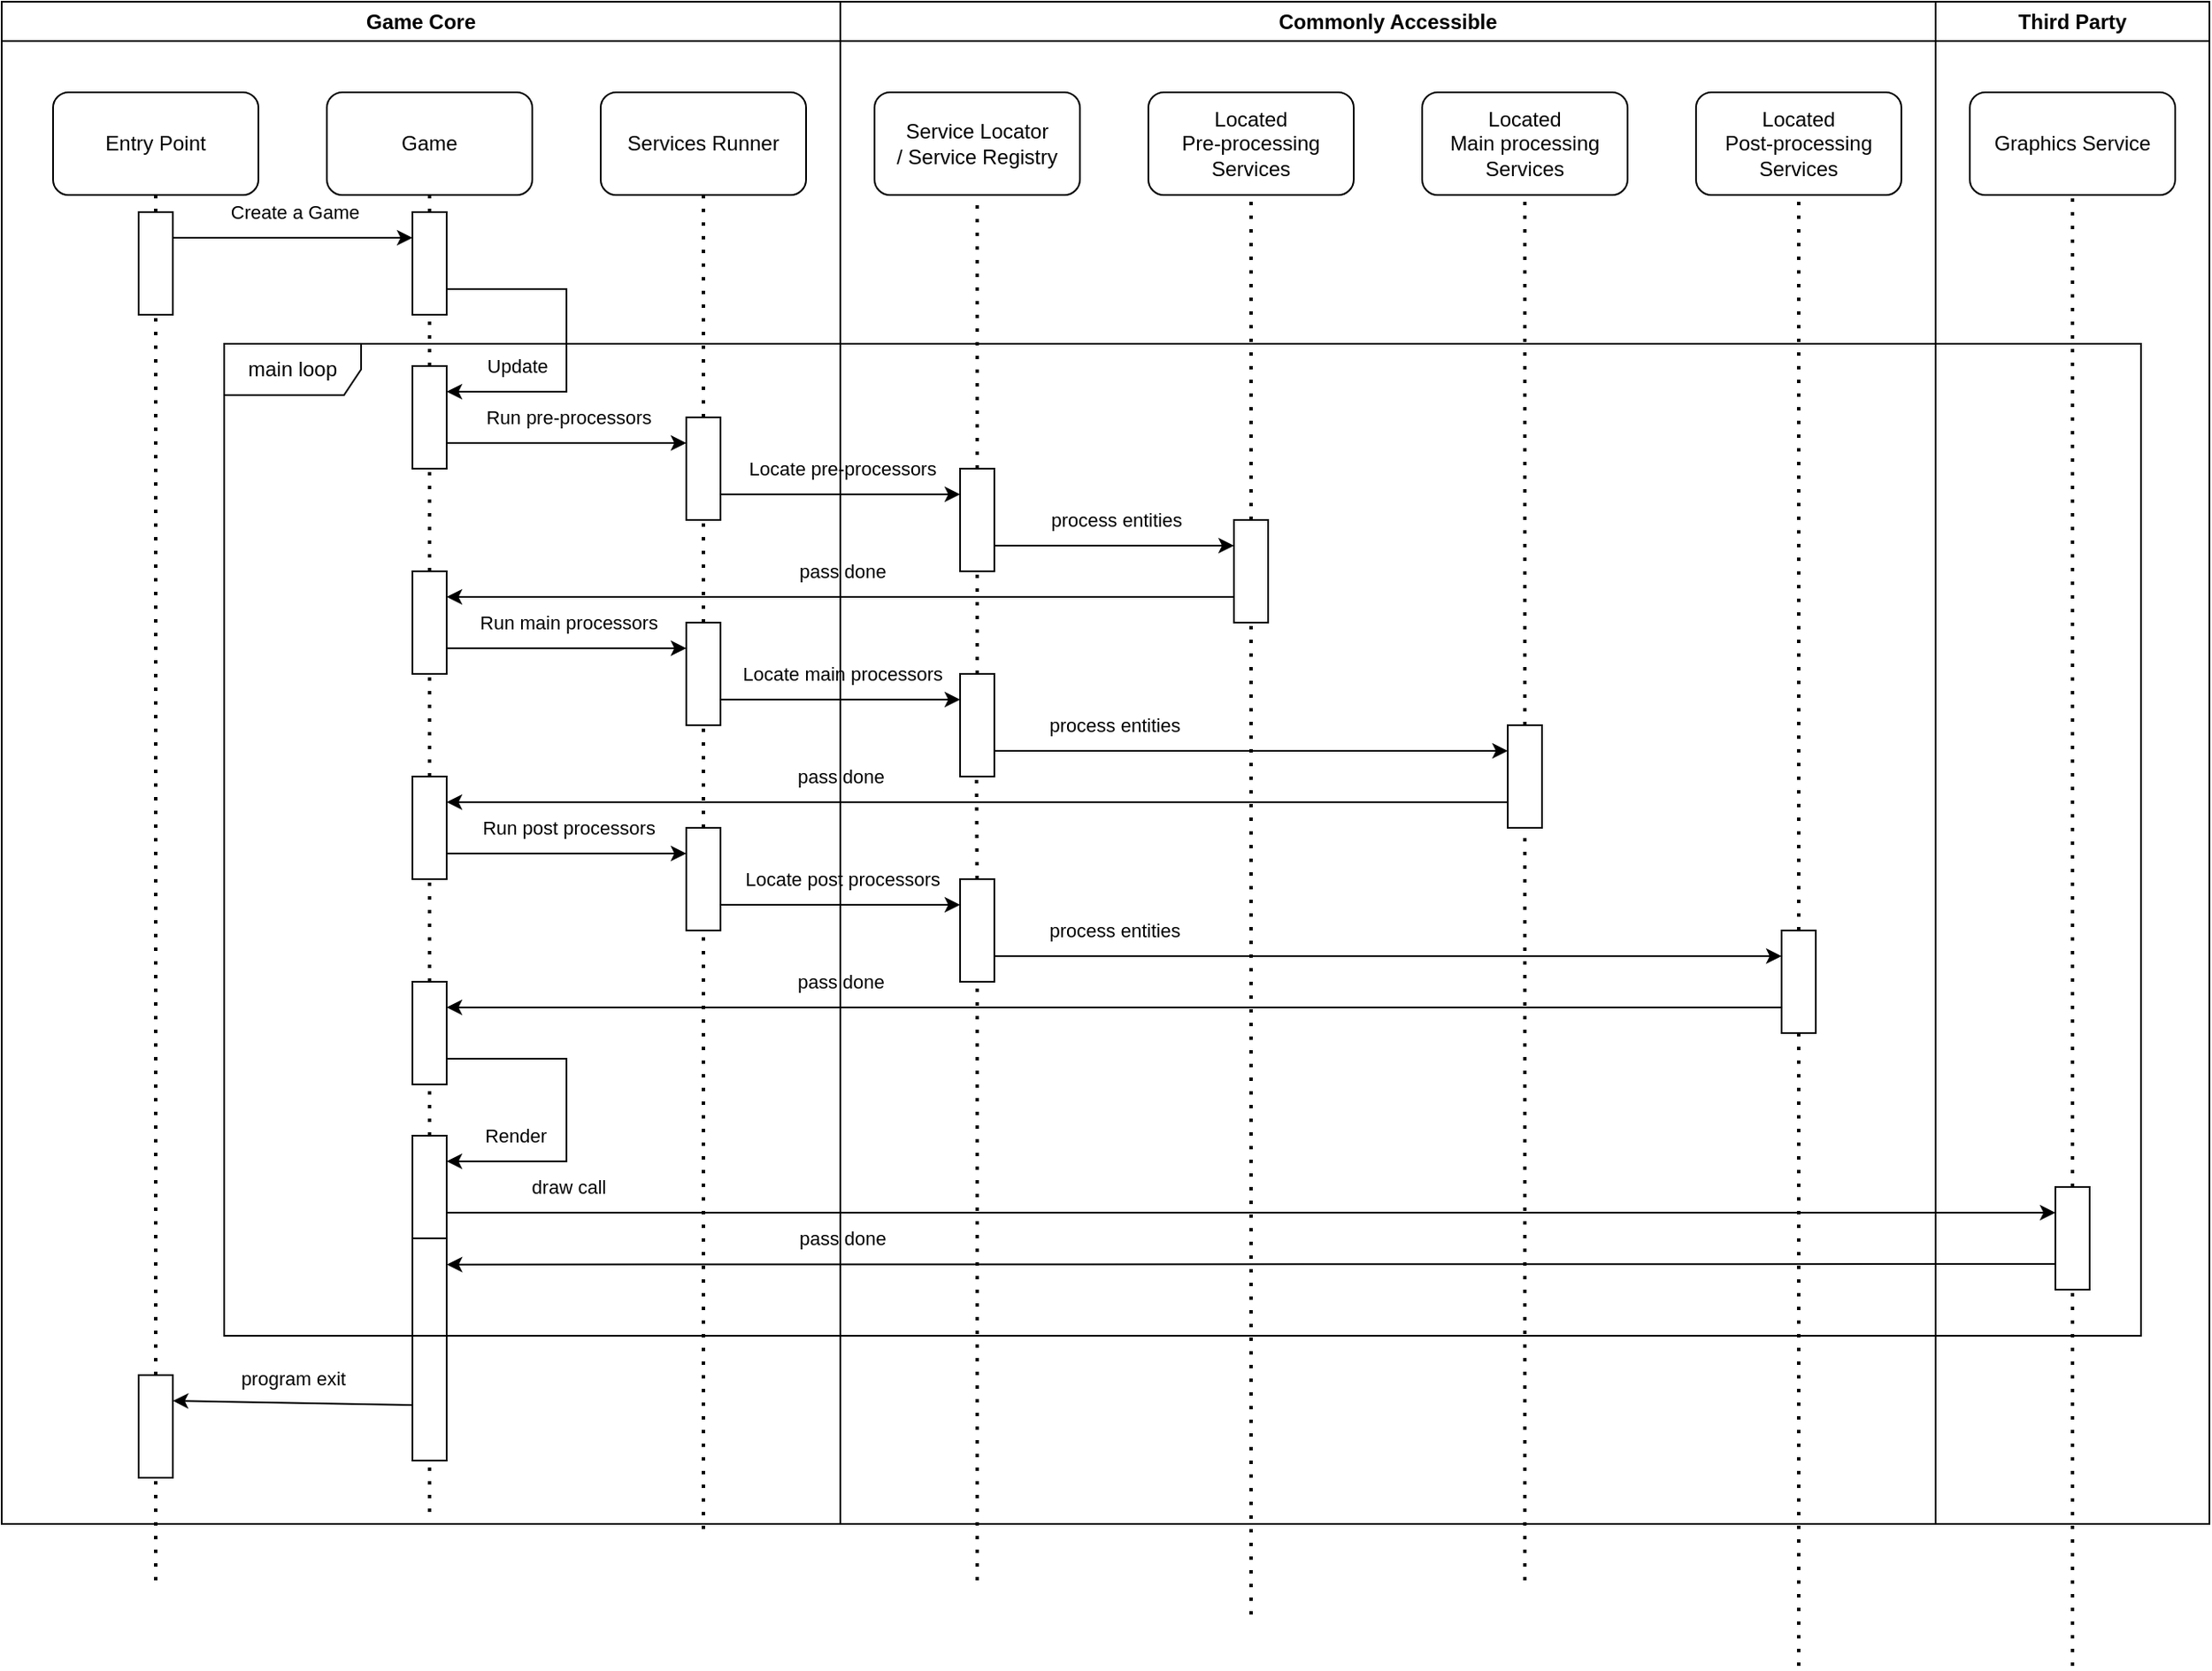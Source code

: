 <mxfile version="21.6.6" type="device">
  <diagram name="Side-1" id="vw_rrur5J-iDs2LkF42w">
    <mxGraphModel dx="1619" dy="869" grid="1" gridSize="10" guides="1" tooltips="1" connect="1" arrows="1" fold="1" page="1" pageScale="1" pageWidth="827" pageHeight="1169" math="0" shadow="0">
      <root>
        <mxCell id="0" />
        <mxCell id="1" parent="0" />
        <mxCell id="frLlcrFo8pHCrfh-rTs9-1" value="" style="endArrow=none;dashed=1;html=1;dashPattern=1 3;strokeWidth=2;rounded=0;" edge="1" parent="1" source="frLlcrFo8pHCrfh-rTs9-113">
          <mxGeometry width="50" height="50" relative="1" as="geometry">
            <mxPoint x="160" y="1080" as="sourcePoint" />
            <mxPoint x="160" y="270" as="targetPoint" />
          </mxGeometry>
        </mxCell>
        <mxCell id="frLlcrFo8pHCrfh-rTs9-19" value="" style="rounded=0;whiteSpace=wrap;html=1;labelBackgroundColor=none;fillColor=none;" vertex="1" parent="1">
          <mxGeometry x="310" y="280" width="20" height="60" as="geometry" />
        </mxCell>
        <mxCell id="frLlcrFo8pHCrfh-rTs9-2" value="Entry Point" style="rounded=1;whiteSpace=wrap;html=1;labelBackgroundColor=none;fillColor=none;" vertex="1" parent="1">
          <mxGeometry x="100" y="210" width="120" height="60" as="geometry" />
        </mxCell>
        <mxCell id="frLlcrFo8pHCrfh-rTs9-3" value="" style="endArrow=none;dashed=1;html=1;dashPattern=1 3;strokeWidth=2;rounded=0;" edge="1" parent="1" source="frLlcrFo8pHCrfh-rTs9-19">
          <mxGeometry width="50" height="50" relative="1" as="geometry">
            <mxPoint x="320" y="850" as="sourcePoint" />
            <mxPoint x="320" y="270" as="targetPoint" />
          </mxGeometry>
        </mxCell>
        <mxCell id="frLlcrFo8pHCrfh-rTs9-4" value="Game" style="rounded=1;whiteSpace=wrap;html=1;labelBackgroundColor=none;fillColor=none;" vertex="1" parent="1">
          <mxGeometry x="260" y="210" width="120" height="60" as="geometry" />
        </mxCell>
        <mxCell id="frLlcrFo8pHCrfh-rTs9-6" value="Services Runner" style="rounded=1;whiteSpace=wrap;html=1;labelBackgroundColor=none;fillColor=none;" vertex="1" parent="1">
          <mxGeometry x="420" y="210" width="120" height="60" as="geometry" />
        </mxCell>
        <mxCell id="frLlcrFo8pHCrfh-rTs9-7" value="" style="endArrow=none;dashed=1;html=1;dashPattern=1 3;strokeWidth=2;rounded=0;" edge="1" parent="1" source="frLlcrFo8pHCrfh-rTs9-46">
          <mxGeometry width="50" height="50" relative="1" as="geometry">
            <mxPoint x="640" y="850" as="sourcePoint" />
            <mxPoint x="640" y="270" as="targetPoint" />
          </mxGeometry>
        </mxCell>
        <mxCell id="frLlcrFo8pHCrfh-rTs9-8" value="Service Locator&lt;br&gt;/ Service Registry" style="rounded=1;whiteSpace=wrap;html=1;labelBackgroundColor=none;fillColor=none;" vertex="1" parent="1">
          <mxGeometry x="580" y="210" width="120" height="60" as="geometry" />
        </mxCell>
        <mxCell id="frLlcrFo8pHCrfh-rTs9-11" value="" style="endArrow=none;dashed=1;html=1;dashPattern=1 3;strokeWidth=2;rounded=0;" edge="1" parent="1" source="frLlcrFo8pHCrfh-rTs9-48">
          <mxGeometry width="50" height="50" relative="1" as="geometry">
            <mxPoint x="800" y="850" as="sourcePoint" />
            <mxPoint x="800" y="270" as="targetPoint" />
          </mxGeometry>
        </mxCell>
        <mxCell id="frLlcrFo8pHCrfh-rTs9-12" value="Located&lt;br&gt;Pre-processing&lt;br&gt;Services" style="rounded=1;whiteSpace=wrap;html=1;labelBackgroundColor=none;fillColor=none;" vertex="1" parent="1">
          <mxGeometry x="740" y="210" width="120" height="60" as="geometry" />
        </mxCell>
        <mxCell id="frLlcrFo8pHCrfh-rTs9-13" value="" style="endArrow=none;dashed=1;html=1;dashPattern=1 3;strokeWidth=2;rounded=0;exitX=0.5;exitY=0;exitDx=0;exitDy=0;" edge="1" parent="1" source="frLlcrFo8pHCrfh-rTs9-86">
          <mxGeometry width="50" height="50" relative="1" as="geometry">
            <mxPoint x="1120" y="850" as="sourcePoint" />
            <mxPoint x="1120" y="270" as="targetPoint" />
          </mxGeometry>
        </mxCell>
        <mxCell id="frLlcrFo8pHCrfh-rTs9-14" value="Located&lt;br&gt;Post-processing&lt;br&gt;Services" style="rounded=1;whiteSpace=wrap;html=1;labelBackgroundColor=none;fillColor=none;" vertex="1" parent="1">
          <mxGeometry x="1060" y="210" width="120" height="60" as="geometry" />
        </mxCell>
        <mxCell id="frLlcrFo8pHCrfh-rTs9-15" value="" style="endArrow=none;dashed=1;html=1;dashPattern=1 3;strokeWidth=2;rounded=0;" edge="1" parent="1" source="frLlcrFo8pHCrfh-rTs9-66">
          <mxGeometry width="50" height="50" relative="1" as="geometry">
            <mxPoint x="960" y="850" as="sourcePoint" />
            <mxPoint x="960" y="270" as="targetPoint" />
          </mxGeometry>
        </mxCell>
        <mxCell id="frLlcrFo8pHCrfh-rTs9-16" value="Located&lt;br&gt;Main processing&lt;br&gt;Services" style="rounded=1;whiteSpace=wrap;html=1;labelBackgroundColor=none;fillColor=none;" vertex="1" parent="1">
          <mxGeometry x="900" y="210" width="120" height="60" as="geometry" />
        </mxCell>
        <mxCell id="frLlcrFo8pHCrfh-rTs9-18" value="" style="endArrow=classic;html=1;rounded=0;exitX=1;exitY=0.25;exitDx=0;exitDy=0;" edge="1" parent="1" source="frLlcrFo8pHCrfh-rTs9-17">
          <mxGeometry width="50" height="50" relative="1" as="geometry">
            <mxPoint x="200" y="350" as="sourcePoint" />
            <mxPoint x="310" y="295" as="targetPoint" />
          </mxGeometry>
        </mxCell>
        <mxCell id="frLlcrFo8pHCrfh-rTs9-22" value="Create a Game" style="edgeLabel;html=1;align=center;verticalAlign=middle;resizable=0;points=[];labelBackgroundColor=none;" vertex="1" connectable="0" parent="frLlcrFo8pHCrfh-rTs9-18">
          <mxGeometry x="-0.365" y="3" relative="1" as="geometry">
            <mxPoint x="26" y="-12" as="offset" />
          </mxGeometry>
        </mxCell>
        <mxCell id="frLlcrFo8pHCrfh-rTs9-33" value="Update" style="edgeLabel;html=1;align=center;verticalAlign=middle;resizable=0;points=[];labelBackgroundColor=none;" vertex="1" connectable="0" parent="frLlcrFo8pHCrfh-rTs9-18">
          <mxGeometry x="-0.365" y="3" relative="1" as="geometry">
            <mxPoint x="156" y="78" as="offset" />
          </mxGeometry>
        </mxCell>
        <mxCell id="frLlcrFo8pHCrfh-rTs9-21" value="" style="endArrow=none;dashed=1;html=1;dashPattern=1 3;strokeWidth=2;rounded=0;" edge="1" parent="1" source="frLlcrFo8pHCrfh-rTs9-29" target="frLlcrFo8pHCrfh-rTs9-19">
          <mxGeometry width="50" height="50" relative="1" as="geometry">
            <mxPoint x="320" y="850" as="sourcePoint" />
            <mxPoint x="320" y="270" as="targetPoint" />
          </mxGeometry>
        </mxCell>
        <mxCell id="frLlcrFo8pHCrfh-rTs9-31" value="" style="endArrow=none;dashed=1;html=1;dashPattern=1 3;strokeWidth=2;rounded=0;exitX=0.5;exitY=0;exitDx=0;exitDy=0;" edge="1" parent="1" source="frLlcrFo8pHCrfh-rTs9-52" target="frLlcrFo8pHCrfh-rTs9-29">
          <mxGeometry width="50" height="50" relative="1" as="geometry">
            <mxPoint x="320" y="520" as="sourcePoint" />
            <mxPoint x="320" y="340" as="targetPoint" />
          </mxGeometry>
        </mxCell>
        <mxCell id="frLlcrFo8pHCrfh-rTs9-29" value="" style="rounded=0;whiteSpace=wrap;html=1;labelBackgroundColor=none;fillColor=none;" vertex="1" parent="1">
          <mxGeometry x="310" y="370" width="20" height="60" as="geometry" />
        </mxCell>
        <mxCell id="frLlcrFo8pHCrfh-rTs9-32" value="" style="endArrow=classic;html=1;rounded=0;exitX=1;exitY=0.75;exitDx=0;exitDy=0;entryX=1;entryY=0.25;entryDx=0;entryDy=0;" edge="1" parent="1" source="frLlcrFo8pHCrfh-rTs9-19" target="frLlcrFo8pHCrfh-rTs9-29">
          <mxGeometry width="50" height="50" relative="1" as="geometry">
            <mxPoint x="200" y="410" as="sourcePoint" />
            <mxPoint x="400" y="400" as="targetPoint" />
            <Array as="points">
              <mxPoint x="400" y="325" />
              <mxPoint x="400" y="385" />
            </Array>
          </mxGeometry>
        </mxCell>
        <mxCell id="frLlcrFo8pHCrfh-rTs9-38" value="" style="endArrow=classic;html=1;rounded=0;exitX=1;exitY=0.75;exitDx=0;exitDy=0;entryX=0;entryY=0.25;entryDx=0;entryDy=0;" edge="1" parent="1" source="frLlcrFo8pHCrfh-rTs9-29" target="frLlcrFo8pHCrfh-rTs9-41">
          <mxGeometry width="50" height="50" relative="1" as="geometry">
            <mxPoint x="380" y="480" as="sourcePoint" />
            <mxPoint x="460" y="475" as="targetPoint" />
          </mxGeometry>
        </mxCell>
        <mxCell id="frLlcrFo8pHCrfh-rTs9-39" value="Run pre-processors" style="edgeLabel;html=1;align=center;verticalAlign=middle;resizable=0;points=[];labelBackgroundColor=none;" vertex="1" connectable="0" parent="frLlcrFo8pHCrfh-rTs9-38">
          <mxGeometry x="-0.365" y="3" relative="1" as="geometry">
            <mxPoint x="26" y="-12" as="offset" />
          </mxGeometry>
        </mxCell>
        <mxCell id="frLlcrFo8pHCrfh-rTs9-42" value="" style="endArrow=none;dashed=1;html=1;dashPattern=1 3;strokeWidth=2;rounded=0;" edge="1" parent="1" source="frLlcrFo8pHCrfh-rTs9-58" target="frLlcrFo8pHCrfh-rTs9-41">
          <mxGeometry width="50" height="50" relative="1" as="geometry">
            <mxPoint x="480" y="850" as="sourcePoint" />
            <mxPoint x="480" y="270" as="targetPoint" />
          </mxGeometry>
        </mxCell>
        <mxCell id="frLlcrFo8pHCrfh-rTs9-41" value="" style="rounded=0;whiteSpace=wrap;html=1;labelBackgroundColor=none;fillColor=none;" vertex="1" parent="1">
          <mxGeometry x="470" y="400" width="20" height="60" as="geometry" />
        </mxCell>
        <mxCell id="frLlcrFo8pHCrfh-rTs9-44" value="" style="endArrow=classic;html=1;rounded=0;exitX=1;exitY=0.75;exitDx=0;exitDy=0;entryX=0;entryY=0.25;entryDx=0;entryDy=0;" edge="1" parent="1" source="frLlcrFo8pHCrfh-rTs9-41" target="frLlcrFo8pHCrfh-rTs9-46">
          <mxGeometry width="50" height="50" relative="1" as="geometry">
            <mxPoint x="340" y="425" as="sourcePoint" />
            <mxPoint x="620" y="445" as="targetPoint" />
          </mxGeometry>
        </mxCell>
        <mxCell id="frLlcrFo8pHCrfh-rTs9-45" value="Locate pre-processors" style="edgeLabel;html=1;align=center;verticalAlign=middle;resizable=0;points=[];labelBackgroundColor=none;" vertex="1" connectable="0" parent="frLlcrFo8pHCrfh-rTs9-44">
          <mxGeometry x="-0.365" y="3" relative="1" as="geometry">
            <mxPoint x="26" y="-12" as="offset" />
          </mxGeometry>
        </mxCell>
        <mxCell id="frLlcrFo8pHCrfh-rTs9-47" value="" style="endArrow=none;dashed=1;html=1;dashPattern=1 3;strokeWidth=2;rounded=0;exitX=0.5;exitY=0;exitDx=0;exitDy=0;" edge="1" parent="1" source="frLlcrFo8pHCrfh-rTs9-63" target="frLlcrFo8pHCrfh-rTs9-46">
          <mxGeometry width="50" height="50" relative="1" as="geometry">
            <mxPoint x="640" y="850" as="sourcePoint" />
            <mxPoint x="640" y="270" as="targetPoint" />
          </mxGeometry>
        </mxCell>
        <mxCell id="frLlcrFo8pHCrfh-rTs9-46" value="" style="rounded=0;whiteSpace=wrap;html=1;labelBackgroundColor=none;fillColor=none;" vertex="1" parent="1">
          <mxGeometry x="630" y="430" width="20" height="60" as="geometry" />
        </mxCell>
        <mxCell id="frLlcrFo8pHCrfh-rTs9-48" value="" style="rounded=0;whiteSpace=wrap;html=1;labelBackgroundColor=none;fillColor=none;" vertex="1" parent="1">
          <mxGeometry x="790" y="460" width="20" height="60" as="geometry" />
        </mxCell>
        <mxCell id="frLlcrFo8pHCrfh-rTs9-50" value="" style="endArrow=classic;html=1;rounded=0;exitX=1;exitY=0.75;exitDx=0;exitDy=0;entryX=0;entryY=0.25;entryDx=0;entryDy=0;" edge="1" parent="1" source="frLlcrFo8pHCrfh-rTs9-46" target="frLlcrFo8pHCrfh-rTs9-48">
          <mxGeometry width="50" height="50" relative="1" as="geometry">
            <mxPoint x="500" y="455" as="sourcePoint" />
            <mxPoint x="780" y="445" as="targetPoint" />
          </mxGeometry>
        </mxCell>
        <mxCell id="frLlcrFo8pHCrfh-rTs9-51" value="process entities" style="edgeLabel;html=1;align=center;verticalAlign=middle;resizable=0;points=[];labelBackgroundColor=none;" vertex="1" connectable="0" parent="frLlcrFo8pHCrfh-rTs9-50">
          <mxGeometry x="-0.365" y="3" relative="1" as="geometry">
            <mxPoint x="26" y="-12" as="offset" />
          </mxGeometry>
        </mxCell>
        <mxCell id="frLlcrFo8pHCrfh-rTs9-54" value="" style="endArrow=none;dashed=1;html=1;dashPattern=1 3;strokeWidth=2;rounded=0;" edge="1" parent="1" source="frLlcrFo8pHCrfh-rTs9-71" target="frLlcrFo8pHCrfh-rTs9-52">
          <mxGeometry width="50" height="50" relative="1" as="geometry">
            <mxPoint x="320" y="850" as="sourcePoint" />
            <mxPoint x="320" y="520" as="targetPoint" />
          </mxGeometry>
        </mxCell>
        <mxCell id="frLlcrFo8pHCrfh-rTs9-52" value="" style="rounded=0;whiteSpace=wrap;html=1;labelBackgroundColor=none;fillColor=none;" vertex="1" parent="1">
          <mxGeometry x="310" y="490" width="20" height="60" as="geometry" />
        </mxCell>
        <mxCell id="frLlcrFo8pHCrfh-rTs9-55" value="" style="endArrow=classic;html=1;rounded=0;exitX=0;exitY=0.75;exitDx=0;exitDy=0;entryX=1;entryY=0.25;entryDx=0;entryDy=0;" edge="1" parent="1" source="frLlcrFo8pHCrfh-rTs9-48" target="frLlcrFo8pHCrfh-rTs9-52">
          <mxGeometry width="50" height="50" relative="1" as="geometry">
            <mxPoint x="650" y="550" as="sourcePoint" />
            <mxPoint x="790" y="550" as="targetPoint" />
          </mxGeometry>
        </mxCell>
        <mxCell id="frLlcrFo8pHCrfh-rTs9-57" value="pass done" style="edgeLabel;html=1;align=center;verticalAlign=middle;resizable=0;points=[];" vertex="1" connectable="0" parent="frLlcrFo8pHCrfh-rTs9-55">
          <mxGeometry x="0.097" y="-1" relative="1" as="geometry">
            <mxPoint x="23" y="-14" as="offset" />
          </mxGeometry>
        </mxCell>
        <mxCell id="frLlcrFo8pHCrfh-rTs9-60" value="" style="endArrow=none;dashed=1;html=1;dashPattern=1 3;strokeWidth=2;rounded=0;exitX=0.5;exitY=0;exitDx=0;exitDy=0;" edge="1" parent="1" source="frLlcrFo8pHCrfh-rTs9-76" target="frLlcrFo8pHCrfh-rTs9-58">
          <mxGeometry width="50" height="50" relative="1" as="geometry">
            <mxPoint x="480" y="850" as="sourcePoint" />
            <mxPoint x="480" y="460" as="targetPoint" />
          </mxGeometry>
        </mxCell>
        <mxCell id="frLlcrFo8pHCrfh-rTs9-58" value="" style="rounded=0;whiteSpace=wrap;html=1;labelBackgroundColor=none;fillColor=none;" vertex="1" parent="1">
          <mxGeometry x="470" y="520" width="20" height="60" as="geometry" />
        </mxCell>
        <mxCell id="frLlcrFo8pHCrfh-rTs9-61" value="" style="endArrow=classic;html=1;rounded=0;exitX=1;exitY=0.75;exitDx=0;exitDy=0;entryX=0;entryY=0.25;entryDx=0;entryDy=0;" edge="1" parent="1" source="frLlcrFo8pHCrfh-rTs9-52" target="frLlcrFo8pHCrfh-rTs9-58">
          <mxGeometry width="50" height="50" relative="1" as="geometry">
            <mxPoint x="370" y="630" as="sourcePoint" />
            <mxPoint x="510" y="630" as="targetPoint" />
          </mxGeometry>
        </mxCell>
        <mxCell id="frLlcrFo8pHCrfh-rTs9-62" value="Run main processors" style="edgeLabel;html=1;align=center;verticalAlign=middle;resizable=0;points=[];labelBackgroundColor=none;" vertex="1" connectable="0" parent="frLlcrFo8pHCrfh-rTs9-61">
          <mxGeometry x="-0.365" y="3" relative="1" as="geometry">
            <mxPoint x="26" y="-12" as="offset" />
          </mxGeometry>
        </mxCell>
        <mxCell id="frLlcrFo8pHCrfh-rTs9-64" value="" style="endArrow=classic;html=1;rounded=0;exitX=1;exitY=0.75;exitDx=0;exitDy=0;entryX=0;entryY=0.25;entryDx=0;entryDy=0;" edge="1" parent="1" source="frLlcrFo8pHCrfh-rTs9-58" target="frLlcrFo8pHCrfh-rTs9-63">
          <mxGeometry width="50" height="50" relative="1" as="geometry">
            <mxPoint x="480" y="660" as="sourcePoint" />
            <mxPoint x="620" y="660" as="targetPoint" />
          </mxGeometry>
        </mxCell>
        <mxCell id="frLlcrFo8pHCrfh-rTs9-65" value="Locate main processors" style="edgeLabel;html=1;align=center;verticalAlign=middle;resizable=0;points=[];labelBackgroundColor=none;" vertex="1" connectable="0" parent="frLlcrFo8pHCrfh-rTs9-64">
          <mxGeometry x="-0.365" y="3" relative="1" as="geometry">
            <mxPoint x="26" y="-12" as="offset" />
          </mxGeometry>
        </mxCell>
        <mxCell id="frLlcrFo8pHCrfh-rTs9-67" value="" style="endArrow=none;dashed=1;html=1;dashPattern=1 3;strokeWidth=2;rounded=0;entryX=0.5;entryY=1;entryDx=0;entryDy=0;" edge="1" parent="1" target="frLlcrFo8pHCrfh-rTs9-48">
          <mxGeometry width="50" height="50" relative="1" as="geometry">
            <mxPoint x="800" y="1100" as="sourcePoint" />
            <mxPoint x="800" y="520" as="targetPoint" />
          </mxGeometry>
        </mxCell>
        <mxCell id="frLlcrFo8pHCrfh-rTs9-68" value="" style="endArrow=classic;html=1;rounded=0;exitX=1;exitY=0.75;exitDx=0;exitDy=0;entryX=0;entryY=0.25;entryDx=0;entryDy=0;" edge="1" parent="1" source="frLlcrFo8pHCrfh-rTs9-63" target="frLlcrFo8pHCrfh-rTs9-66">
          <mxGeometry width="50" height="50" relative="1" as="geometry">
            <mxPoint x="710" y="560" as="sourcePoint" />
            <mxPoint x="850" y="560" as="targetPoint" />
          </mxGeometry>
        </mxCell>
        <mxCell id="frLlcrFo8pHCrfh-rTs9-69" value="process entities" style="edgeLabel;html=1;align=center;verticalAlign=middle;resizable=0;points=[];labelBackgroundColor=none;" vertex="1" connectable="0" parent="frLlcrFo8pHCrfh-rTs9-68">
          <mxGeometry x="-0.365" y="3" relative="1" as="geometry">
            <mxPoint x="-26" y="-12" as="offset" />
          </mxGeometry>
        </mxCell>
        <mxCell id="frLlcrFo8pHCrfh-rTs9-63" value="" style="rounded=0;whiteSpace=wrap;html=1;labelBackgroundColor=none;fillColor=none;" vertex="1" parent="1">
          <mxGeometry x="630" y="550" width="20" height="60" as="geometry" />
        </mxCell>
        <mxCell id="frLlcrFo8pHCrfh-rTs9-70" value="" style="endArrow=none;dashed=1;html=1;dashPattern=1 3;strokeWidth=2;rounded=0;" edge="1" parent="1" source="frLlcrFo8pHCrfh-rTs9-80">
          <mxGeometry width="50" height="50" relative="1" as="geometry">
            <mxPoint x="640" y="850" as="sourcePoint" />
            <mxPoint x="639.63" y="610" as="targetPoint" />
          </mxGeometry>
        </mxCell>
        <mxCell id="frLlcrFo8pHCrfh-rTs9-72" value="" style="endArrow=none;dashed=1;html=1;dashPattern=1 3;strokeWidth=2;rounded=0;" edge="1" parent="1" source="frLlcrFo8pHCrfh-rTs9-90" target="frLlcrFo8pHCrfh-rTs9-71">
          <mxGeometry width="50" height="50" relative="1" as="geometry">
            <mxPoint x="320" y="850" as="sourcePoint" />
            <mxPoint x="320" y="550" as="targetPoint" />
          </mxGeometry>
        </mxCell>
        <mxCell id="frLlcrFo8pHCrfh-rTs9-71" value="" style="rounded=0;whiteSpace=wrap;html=1;labelBackgroundColor=none;fillColor=none;" vertex="1" parent="1">
          <mxGeometry x="310" y="610" width="20" height="60" as="geometry" />
        </mxCell>
        <mxCell id="frLlcrFo8pHCrfh-rTs9-73" value="" style="endArrow=classic;html=1;rounded=0;exitX=0;exitY=0.75;exitDx=0;exitDy=0;entryX=1;entryY=0.25;entryDx=0;entryDy=0;" edge="1" parent="1" source="frLlcrFo8pHCrfh-rTs9-66" target="frLlcrFo8pHCrfh-rTs9-71">
          <mxGeometry width="50" height="50" relative="1" as="geometry">
            <mxPoint x="800" y="515" as="sourcePoint" />
            <mxPoint x="340" y="515" as="targetPoint" />
          </mxGeometry>
        </mxCell>
        <mxCell id="frLlcrFo8pHCrfh-rTs9-74" value="pass done" style="edgeLabel;html=1;align=center;verticalAlign=middle;resizable=0;points=[];" vertex="1" connectable="0" parent="frLlcrFo8pHCrfh-rTs9-73">
          <mxGeometry x="0.097" y="-1" relative="1" as="geometry">
            <mxPoint x="-50" y="-14" as="offset" />
          </mxGeometry>
        </mxCell>
        <mxCell id="frLlcrFo8pHCrfh-rTs9-75" value="" style="endArrow=none;dashed=1;html=1;dashPattern=1 3;strokeWidth=2;rounded=0;" edge="1" parent="1" target="frLlcrFo8pHCrfh-rTs9-66">
          <mxGeometry width="50" height="50" relative="1" as="geometry">
            <mxPoint x="960" y="1080" as="sourcePoint" />
            <mxPoint x="960" y="270" as="targetPoint" />
          </mxGeometry>
        </mxCell>
        <mxCell id="frLlcrFo8pHCrfh-rTs9-66" value="" style="rounded=0;whiteSpace=wrap;html=1;labelBackgroundColor=none;fillColor=none;" vertex="1" parent="1">
          <mxGeometry x="950" y="580" width="20" height="60" as="geometry" />
        </mxCell>
        <mxCell id="frLlcrFo8pHCrfh-rTs9-76" value="" style="rounded=0;whiteSpace=wrap;html=1;labelBackgroundColor=none;fillColor=none;" vertex="1" parent="1">
          <mxGeometry x="470" y="640" width="20" height="60" as="geometry" />
        </mxCell>
        <mxCell id="frLlcrFo8pHCrfh-rTs9-77" value="" style="endArrow=classic;html=1;rounded=0;exitX=1;exitY=0.75;exitDx=0;exitDy=0;entryX=0;entryY=0.25;entryDx=0;entryDy=0;" edge="1" parent="1" source="frLlcrFo8pHCrfh-rTs9-71" target="frLlcrFo8pHCrfh-rTs9-76">
          <mxGeometry width="50" height="50" relative="1" as="geometry">
            <mxPoint x="340" y="545" as="sourcePoint" />
            <mxPoint x="480" y="545" as="targetPoint" />
          </mxGeometry>
        </mxCell>
        <mxCell id="frLlcrFo8pHCrfh-rTs9-78" value="Run post processors" style="edgeLabel;html=1;align=center;verticalAlign=middle;resizable=0;points=[];labelBackgroundColor=none;" vertex="1" connectable="0" parent="frLlcrFo8pHCrfh-rTs9-77">
          <mxGeometry x="-0.365" y="3" relative="1" as="geometry">
            <mxPoint x="26" y="-12" as="offset" />
          </mxGeometry>
        </mxCell>
        <mxCell id="frLlcrFo8pHCrfh-rTs9-79" value="" style="endArrow=none;dashed=1;html=1;dashPattern=1 3;strokeWidth=2;rounded=0;entryX=0.5;entryY=1;entryDx=0;entryDy=0;" edge="1" parent="1" target="frLlcrFo8pHCrfh-rTs9-76">
          <mxGeometry width="50" height="50" relative="1" as="geometry">
            <mxPoint x="480" y="1050" as="sourcePoint" />
            <mxPoint x="479.63" y="800" as="targetPoint" />
          </mxGeometry>
        </mxCell>
        <mxCell id="frLlcrFo8pHCrfh-rTs9-83" value="" style="endArrow=none;dashed=1;html=1;dashPattern=1 3;strokeWidth=2;rounded=0;" edge="1" parent="1" target="frLlcrFo8pHCrfh-rTs9-80">
          <mxGeometry width="50" height="50" relative="1" as="geometry">
            <mxPoint x="640" y="1080" as="sourcePoint" />
            <mxPoint x="639.63" y="610" as="targetPoint" />
          </mxGeometry>
        </mxCell>
        <mxCell id="frLlcrFo8pHCrfh-rTs9-80" value="" style="rounded=0;whiteSpace=wrap;html=1;labelBackgroundColor=none;fillColor=none;" vertex="1" parent="1">
          <mxGeometry x="630" y="670" width="20" height="60" as="geometry" />
        </mxCell>
        <mxCell id="frLlcrFo8pHCrfh-rTs9-84" value="" style="endArrow=classic;html=1;rounded=0;exitX=1;exitY=0.75;exitDx=0;exitDy=0;entryX=0;entryY=0.25;entryDx=0;entryDy=0;" edge="1" parent="1" source="frLlcrFo8pHCrfh-rTs9-76" target="frLlcrFo8pHCrfh-rTs9-80">
          <mxGeometry width="50" height="50" relative="1" as="geometry">
            <mxPoint x="480" y="680" as="sourcePoint" />
            <mxPoint x="620" y="680" as="targetPoint" />
          </mxGeometry>
        </mxCell>
        <mxCell id="frLlcrFo8pHCrfh-rTs9-85" value="Locate post processors" style="edgeLabel;html=1;align=center;verticalAlign=middle;resizable=0;points=[];labelBackgroundColor=none;" vertex="1" connectable="0" parent="frLlcrFo8pHCrfh-rTs9-84">
          <mxGeometry x="-0.365" y="3" relative="1" as="geometry">
            <mxPoint x="26" y="-12" as="offset" />
          </mxGeometry>
        </mxCell>
        <mxCell id="frLlcrFo8pHCrfh-rTs9-86" value="" style="rounded=0;whiteSpace=wrap;html=1;labelBackgroundColor=none;fillColor=none;" vertex="1" parent="1">
          <mxGeometry x="1110" y="700" width="20" height="60" as="geometry" />
        </mxCell>
        <mxCell id="frLlcrFo8pHCrfh-rTs9-87" value="" style="endArrow=classic;html=1;rounded=0;exitX=1;exitY=0.75;exitDx=0;exitDy=0;entryX=0;entryY=0.25;entryDx=0;entryDy=0;" edge="1" parent="1" source="frLlcrFo8pHCrfh-rTs9-80" target="frLlcrFo8pHCrfh-rTs9-86">
          <mxGeometry width="50" height="50" relative="1" as="geometry">
            <mxPoint x="670" y="690" as="sourcePoint" />
            <mxPoint x="970" y="690" as="targetPoint" />
          </mxGeometry>
        </mxCell>
        <mxCell id="frLlcrFo8pHCrfh-rTs9-88" value="process entities" style="edgeLabel;html=1;align=center;verticalAlign=middle;resizable=0;points=[];labelBackgroundColor=none;" vertex="1" connectable="0" parent="frLlcrFo8pHCrfh-rTs9-87">
          <mxGeometry x="-0.365" y="3" relative="1" as="geometry">
            <mxPoint x="-76" y="-12" as="offset" />
          </mxGeometry>
        </mxCell>
        <mxCell id="frLlcrFo8pHCrfh-rTs9-89" value="" style="endArrow=none;dashed=1;html=1;dashPattern=1 3;strokeWidth=2;rounded=0;entryX=0.5;entryY=1;entryDx=0;entryDy=0;" edge="1" parent="1" target="frLlcrFo8pHCrfh-rTs9-86">
          <mxGeometry width="50" height="50" relative="1" as="geometry">
            <mxPoint x="1120" y="1130" as="sourcePoint" />
            <mxPoint x="1190" y="520" as="targetPoint" />
          </mxGeometry>
        </mxCell>
        <mxCell id="frLlcrFo8pHCrfh-rTs9-91" value="" style="endArrow=none;dashed=1;html=1;dashPattern=1 3;strokeWidth=2;rounded=0;" edge="1" parent="1" source="frLlcrFo8pHCrfh-rTs9-94" target="frLlcrFo8pHCrfh-rTs9-90">
          <mxGeometry width="50" height="50" relative="1" as="geometry">
            <mxPoint x="320" y="1040" as="sourcePoint" />
            <mxPoint x="320" y="670" as="targetPoint" />
          </mxGeometry>
        </mxCell>
        <mxCell id="frLlcrFo8pHCrfh-rTs9-90" value="" style="rounded=0;whiteSpace=wrap;html=1;labelBackgroundColor=none;fillColor=none;" vertex="1" parent="1">
          <mxGeometry x="310" y="730" width="20" height="60" as="geometry" />
        </mxCell>
        <mxCell id="frLlcrFo8pHCrfh-rTs9-92" value="" style="endArrow=classic;html=1;rounded=0;exitX=0;exitY=0.75;exitDx=0;exitDy=0;entryX=1;entryY=0.25;entryDx=0;entryDy=0;" edge="1" parent="1" source="frLlcrFo8pHCrfh-rTs9-86" target="frLlcrFo8pHCrfh-rTs9-90">
          <mxGeometry width="50" height="50" relative="1" as="geometry">
            <mxPoint x="1010" y="750" as="sourcePoint" />
            <mxPoint x="390" y="750" as="targetPoint" />
          </mxGeometry>
        </mxCell>
        <mxCell id="frLlcrFo8pHCrfh-rTs9-93" value="pass done" style="edgeLabel;html=1;align=center;verticalAlign=middle;resizable=0;points=[];" vertex="1" connectable="0" parent="frLlcrFo8pHCrfh-rTs9-92">
          <mxGeometry x="0.097" y="-1" relative="1" as="geometry">
            <mxPoint x="-122" y="-14" as="offset" />
          </mxGeometry>
        </mxCell>
        <mxCell id="frLlcrFo8pHCrfh-rTs9-97" value="" style="endArrow=none;dashed=1;html=1;dashPattern=1 3;strokeWidth=2;rounded=0;" edge="1" parent="1" source="frLlcrFo8pHCrfh-rTs9-108" target="frLlcrFo8pHCrfh-rTs9-94">
          <mxGeometry width="50" height="50" relative="1" as="geometry">
            <mxPoint x="320" y="1040" as="sourcePoint" />
            <mxPoint x="320" y="790" as="targetPoint" />
          </mxGeometry>
        </mxCell>
        <mxCell id="frLlcrFo8pHCrfh-rTs9-94" value="" style="rounded=0;whiteSpace=wrap;html=1;labelBackgroundColor=none;fillColor=none;" vertex="1" parent="1">
          <mxGeometry x="310" y="820" width="20" height="60" as="geometry" />
        </mxCell>
        <mxCell id="frLlcrFo8pHCrfh-rTs9-98" value="" style="endArrow=classic;html=1;rounded=0;exitX=1;exitY=0.75;exitDx=0;exitDy=0;entryX=1;entryY=0.25;entryDx=0;entryDy=0;" edge="1" parent="1" source="frLlcrFo8pHCrfh-rTs9-90" target="frLlcrFo8pHCrfh-rTs9-94">
          <mxGeometry width="50" height="50" relative="1" as="geometry">
            <mxPoint x="360" y="790" as="sourcePoint" />
            <mxPoint x="360" y="850" as="targetPoint" />
            <Array as="points">
              <mxPoint x="400" y="775" />
              <mxPoint x="400" y="835" />
            </Array>
          </mxGeometry>
        </mxCell>
        <mxCell id="frLlcrFo8pHCrfh-rTs9-99" value="Render" style="edgeLabel;html=1;align=center;verticalAlign=middle;resizable=0;points=[];" vertex="1" connectable="0" parent="frLlcrFo8pHCrfh-rTs9-98">
          <mxGeometry x="-0.658" y="-4" relative="1" as="geometry">
            <mxPoint x="6" y="41" as="offset" />
          </mxGeometry>
        </mxCell>
        <mxCell id="frLlcrFo8pHCrfh-rTs9-100" value="" style="endArrow=none;dashed=1;html=1;dashPattern=1 3;strokeWidth=2;rounded=0;exitX=0.5;exitY=0;exitDx=0;exitDy=0;" edge="1" source="frLlcrFo8pHCrfh-rTs9-102" parent="1">
          <mxGeometry width="50" height="50" relative="1" as="geometry">
            <mxPoint x="1280" y="850" as="sourcePoint" />
            <mxPoint x="1280" y="270" as="targetPoint" />
          </mxGeometry>
        </mxCell>
        <mxCell id="frLlcrFo8pHCrfh-rTs9-101" value="Graphics Service" style="rounded=1;whiteSpace=wrap;html=1;labelBackgroundColor=none;fillColor=none;" vertex="1" parent="1">
          <mxGeometry x="1220" y="210" width="120" height="60" as="geometry" />
        </mxCell>
        <mxCell id="frLlcrFo8pHCrfh-rTs9-102" value="" style="rounded=0;whiteSpace=wrap;html=1;labelBackgroundColor=none;fillColor=none;" vertex="1" parent="1">
          <mxGeometry x="1270" y="850" width="20" height="60" as="geometry" />
        </mxCell>
        <mxCell id="frLlcrFo8pHCrfh-rTs9-103" value="" style="endArrow=none;dashed=1;html=1;dashPattern=1 3;strokeWidth=2;rounded=0;entryX=0.5;entryY=1;entryDx=0;entryDy=0;" edge="1" target="frLlcrFo8pHCrfh-rTs9-102" parent="1">
          <mxGeometry width="50" height="50" relative="1" as="geometry">
            <mxPoint x="1280" y="1130" as="sourcePoint" />
            <mxPoint x="1350" y="520" as="targetPoint" />
          </mxGeometry>
        </mxCell>
        <mxCell id="frLlcrFo8pHCrfh-rTs9-104" value="" style="endArrow=classic;html=1;rounded=0;exitX=1;exitY=0.75;exitDx=0;exitDy=0;entryX=0;entryY=0.25;entryDx=0;entryDy=0;" edge="1" parent="1" source="frLlcrFo8pHCrfh-rTs9-94" target="frLlcrFo8pHCrfh-rTs9-102">
          <mxGeometry width="50" height="50" relative="1" as="geometry">
            <mxPoint x="370" y="860" as="sourcePoint" />
            <mxPoint x="510" y="860" as="targetPoint" />
          </mxGeometry>
        </mxCell>
        <mxCell id="frLlcrFo8pHCrfh-rTs9-105" value="draw call" style="edgeLabel;html=1;align=center;verticalAlign=middle;resizable=0;points=[];labelBackgroundColor=none;" vertex="1" connectable="0" parent="frLlcrFo8pHCrfh-rTs9-104">
          <mxGeometry x="-0.365" y="3" relative="1" as="geometry">
            <mxPoint x="-228" y="-12" as="offset" />
          </mxGeometry>
        </mxCell>
        <mxCell id="frLlcrFo8pHCrfh-rTs9-107" value="main loop" style="shape=umlFrame;whiteSpace=wrap;html=1;pointerEvents=0;width=80;height=30;" vertex="1" parent="1">
          <mxGeometry x="200" y="357" width="1120" height="580" as="geometry" />
        </mxCell>
        <mxCell id="frLlcrFo8pHCrfh-rTs9-110" value="" style="endArrow=none;dashed=1;html=1;dashPattern=1 3;strokeWidth=2;rounded=0;" edge="1" parent="1" target="frLlcrFo8pHCrfh-rTs9-108">
          <mxGeometry width="50" height="50" relative="1" as="geometry">
            <mxPoint x="320" y="1040" as="sourcePoint" />
            <mxPoint x="320" y="880" as="targetPoint" />
          </mxGeometry>
        </mxCell>
        <mxCell id="frLlcrFo8pHCrfh-rTs9-108" value="" style="rounded=0;whiteSpace=wrap;html=1;labelBackgroundColor=none;fillColor=none;" vertex="1" parent="1">
          <mxGeometry x="310" y="880" width="20" height="130" as="geometry" />
        </mxCell>
        <mxCell id="frLlcrFo8pHCrfh-rTs9-111" value="" style="endArrow=classic;html=1;rounded=0;exitX=0;exitY=0.75;exitDx=0;exitDy=0;entryX=1.005;entryY=0.118;entryDx=0;entryDy=0;entryPerimeter=0;" edge="1" parent="1" source="frLlcrFo8pHCrfh-rTs9-102" target="frLlcrFo8pHCrfh-rTs9-108">
          <mxGeometry width="50" height="50" relative="1" as="geometry">
            <mxPoint x="1170" y="900" as="sourcePoint" />
            <mxPoint x="340" y="895" as="targetPoint" />
          </mxGeometry>
        </mxCell>
        <mxCell id="frLlcrFo8pHCrfh-rTs9-112" value="pass done" style="edgeLabel;html=1;align=center;verticalAlign=middle;resizable=0;points=[];" vertex="1" connectable="0" parent="frLlcrFo8pHCrfh-rTs9-111">
          <mxGeometry x="0.097" y="-1" relative="1" as="geometry">
            <mxPoint x="-194" y="-14" as="offset" />
          </mxGeometry>
        </mxCell>
        <mxCell id="frLlcrFo8pHCrfh-rTs9-115" value="" style="endArrow=none;dashed=1;html=1;dashPattern=1 3;strokeWidth=2;rounded=0;" edge="1" parent="1" target="frLlcrFo8pHCrfh-rTs9-113">
          <mxGeometry width="50" height="50" relative="1" as="geometry">
            <mxPoint x="160" y="1080" as="sourcePoint" />
            <mxPoint x="160" y="270" as="targetPoint" />
          </mxGeometry>
        </mxCell>
        <mxCell id="frLlcrFo8pHCrfh-rTs9-113" value="" style="rounded=0;whiteSpace=wrap;html=1;labelBackgroundColor=none;fillColor=none;" vertex="1" parent="1">
          <mxGeometry x="150" y="960" width="20" height="60" as="geometry" />
        </mxCell>
        <mxCell id="frLlcrFo8pHCrfh-rTs9-116" value="" style="endArrow=classic;html=1;rounded=0;exitX=0;exitY=0.75;exitDx=0;exitDy=0;entryX=1;entryY=0.25;entryDx=0;entryDy=0;" edge="1" parent="1" source="frLlcrFo8pHCrfh-rTs9-108" target="frLlcrFo8pHCrfh-rTs9-113">
          <mxGeometry width="50" height="50" relative="1" as="geometry">
            <mxPoint x="-50" y="920" as="sourcePoint" />
            <mxPoint x="90" y="920" as="targetPoint" />
          </mxGeometry>
        </mxCell>
        <mxCell id="frLlcrFo8pHCrfh-rTs9-117" value="program exit" style="edgeLabel;html=1;align=center;verticalAlign=middle;resizable=0;points=[];labelBackgroundColor=none;" vertex="1" connectable="0" parent="frLlcrFo8pHCrfh-rTs9-116">
          <mxGeometry x="-0.365" y="3" relative="1" as="geometry">
            <mxPoint x="-26" y="-18" as="offset" />
          </mxGeometry>
        </mxCell>
        <mxCell id="frLlcrFo8pHCrfh-rTs9-119" value="Game Core" style="swimlane;whiteSpace=wrap;html=1;fillStyle=solid;fillColor=#FFFFFF;" vertex="1" parent="1">
          <mxGeometry x="70" y="157" width="490" height="890" as="geometry">
            <mxRectangle x="70" y="157" width="100" height="30" as="alternateBounds" />
          </mxGeometry>
        </mxCell>
        <mxCell id="frLlcrFo8pHCrfh-rTs9-121" value="" style="endArrow=none;dashed=1;html=1;dashPattern=1 3;strokeWidth=2;rounded=0;entryX=0.5;entryY=1;entryDx=0;entryDy=0;" edge="1" parent="1" source="frLlcrFo8pHCrfh-rTs9-41" target="frLlcrFo8pHCrfh-rTs9-6">
          <mxGeometry width="50" height="50" relative="1" as="geometry">
            <mxPoint x="480" y="400" as="sourcePoint" />
            <mxPoint x="480" y="270" as="targetPoint" />
          </mxGeometry>
        </mxCell>
        <mxCell id="frLlcrFo8pHCrfh-rTs9-122" value="Commonly Accessible" style="swimlane;whiteSpace=wrap;html=1;fillStyle=solid;fillColor=#FFFFFF;" vertex="1" parent="1">
          <mxGeometry x="560" y="157" width="640" height="890" as="geometry" />
        </mxCell>
        <mxCell id="frLlcrFo8pHCrfh-rTs9-126" value="Third Party" style="swimlane;whiteSpace=wrap;html=1;fillStyle=solid;fillColor=#FFFFFF;" vertex="1" parent="1">
          <mxGeometry x="1200" y="157" width="160" height="890" as="geometry" />
        </mxCell>
        <mxCell id="frLlcrFo8pHCrfh-rTs9-17" value="" style="rounded=0;whiteSpace=wrap;html=1;labelBackgroundColor=none;fillColor=default;" vertex="1" parent="1">
          <mxGeometry x="150" y="280" width="20" height="60" as="geometry" />
        </mxCell>
      </root>
    </mxGraphModel>
  </diagram>
</mxfile>
